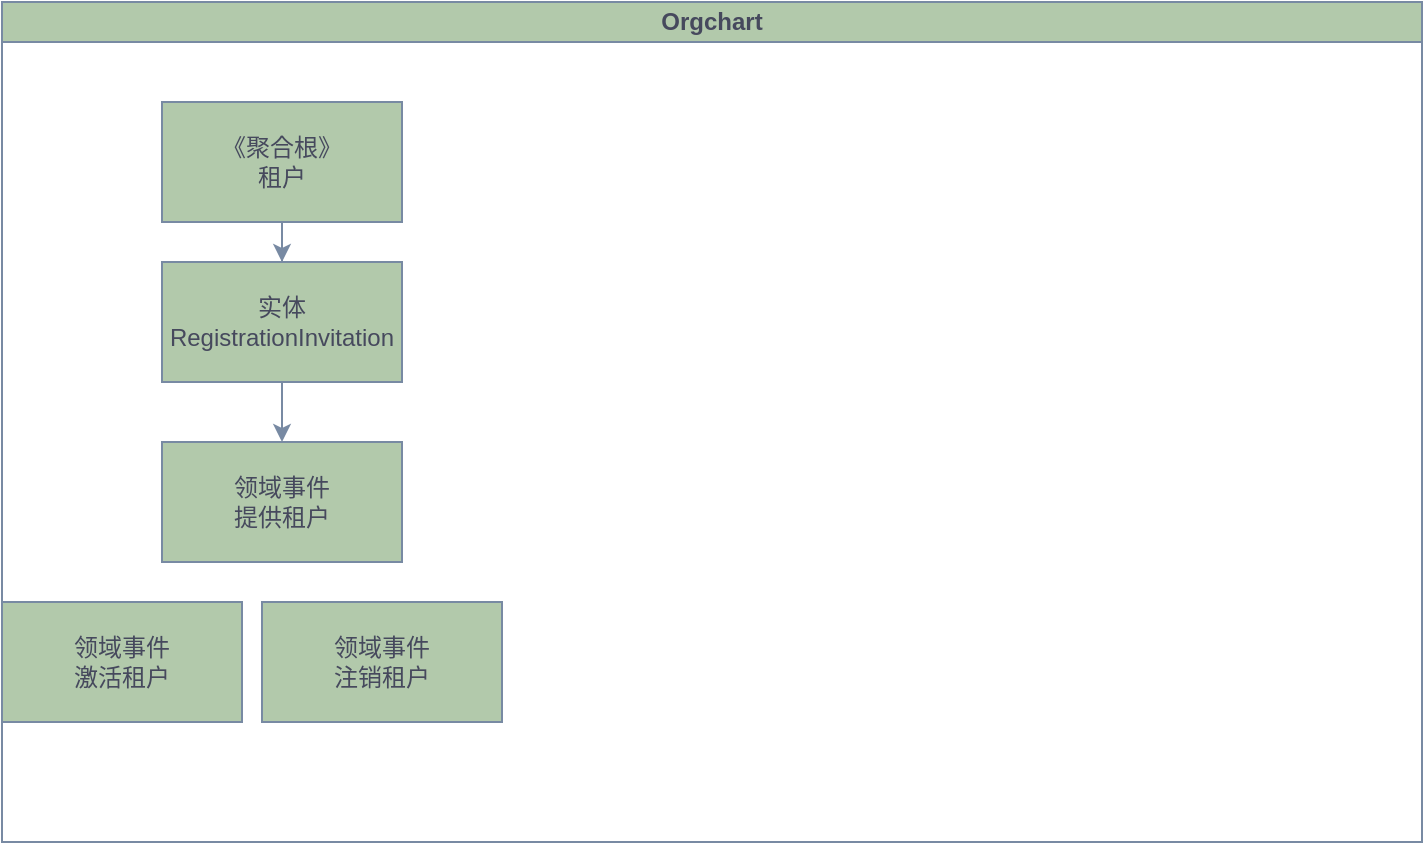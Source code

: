 <mxfile version="21.0.6" type="github">
  <diagram id="prtHgNgQTEPvFCAcTncT" name="Page-1">
    <mxGraphModel dx="1066" dy="725" grid="1" gridSize="10" guides="1" tooltips="1" connect="1" arrows="1" fold="1" page="1" pageScale="1" pageWidth="827" pageHeight="1169" math="0" shadow="0">
      <root>
        <mxCell id="0" />
        <mxCell id="1" parent="0" />
        <mxCell id="dNxyNK7c78bLwvsdeMH5-11" value="Orgchart" style="swimlane;startSize=20;horizontal=1;containerType=tree;glass=0;labelBackgroundColor=none;fillColor=#B2C9AB;strokeColor=#788AA3;fontColor=#46495D;whiteSpace=wrap;html=1;spacing=0;" parent="1" vertex="1">
          <mxGeometry x="40" y="100" width="710" height="420" as="geometry" />
        </mxCell>
        <mxCell id="DkA19bFUL9khj6VWluVE-1" value="《聚合根》&lt;br&gt;租户" style="rounded=0;whiteSpace=wrap;html=1;fillColor=#B2C9AB;strokeColor=#788AA3;align=center;labelBackgroundColor=none;fontColor=#46495D;" parent="dNxyNK7c78bLwvsdeMH5-11" vertex="1">
          <mxGeometry x="80" y="50" width="120" height="60" as="geometry" />
        </mxCell>
        <mxCell id="DkA19bFUL9khj6VWluVE-3" value="" style="edgeStyle=orthogonalEdgeStyle;rounded=0;orthogonalLoop=1;jettySize=auto;html=1;labelBackgroundColor=none;strokeColor=#788AA3;fontColor=default;" parent="dNxyNK7c78bLwvsdeMH5-11" source="DkA19bFUL9khj6VWluVE-1" target="DkA19bFUL9khj6VWluVE-4" edge="1">
          <mxGeometry relative="1" as="geometry" />
        </mxCell>
        <mxCell id="DkA19bFUL9khj6VWluVE-4" value="实体&lt;br&gt;RegistrationInvitation" style="rounded=0;whiteSpace=wrap;html=1;labelBackgroundColor=none;fillColor=#B2C9AB;strokeColor=#788AA3;fontColor=#46495D;" parent="dNxyNK7c78bLwvsdeMH5-11" vertex="1">
          <mxGeometry x="80" y="130" width="120" height="60" as="geometry" />
        </mxCell>
        <mxCell id="DkA19bFUL9khj6VWluVE-5" value="" style="edgeStyle=orthogonalEdgeStyle;rounded=0;orthogonalLoop=1;jettySize=auto;html=1;labelBackgroundColor=none;strokeColor=#788AA3;fontColor=default;" parent="dNxyNK7c78bLwvsdeMH5-11" source="DkA19bFUL9khj6VWluVE-4" target="DkA19bFUL9khj6VWluVE-6" edge="1">
          <mxGeometry relative="1" as="geometry">
            <mxPoint x="210" y="190" as="sourcePoint" />
          </mxGeometry>
        </mxCell>
        <mxCell id="DkA19bFUL9khj6VWluVE-6" value="领域事件&lt;br&gt;提供租户" style="rounded=0;whiteSpace=wrap;html=1;labelBackgroundColor=none;fillColor=#B2C9AB;strokeColor=#788AA3;fontColor=#46495D;" parent="dNxyNK7c78bLwvsdeMH5-11" vertex="1">
          <mxGeometry x="80" y="220" width="120" height="60" as="geometry" />
        </mxCell>
        <mxCell id="wdpM_v4D5c4M6S48SW0s-1" value="领域事件&lt;br&gt;激活租户" style="rounded=0;whiteSpace=wrap;html=1;labelBackgroundColor=none;fillColor=#B2C9AB;strokeColor=#788AA3;fontColor=#46495D;" vertex="1" parent="dNxyNK7c78bLwvsdeMH5-11">
          <mxGeometry y="300" width="120" height="60" as="geometry" />
        </mxCell>
        <mxCell id="wdpM_v4D5c4M6S48SW0s-6" value="领域事件&lt;br&gt;注销租户" style="rounded=0;whiteSpace=wrap;html=1;labelBackgroundColor=none;fillColor=#B2C9AB;strokeColor=#788AA3;fontColor=#46495D;" vertex="1" parent="dNxyNK7c78bLwvsdeMH5-11">
          <mxGeometry x="130" y="300" width="120" height="60" as="geometry" />
        </mxCell>
      </root>
    </mxGraphModel>
  </diagram>
</mxfile>
